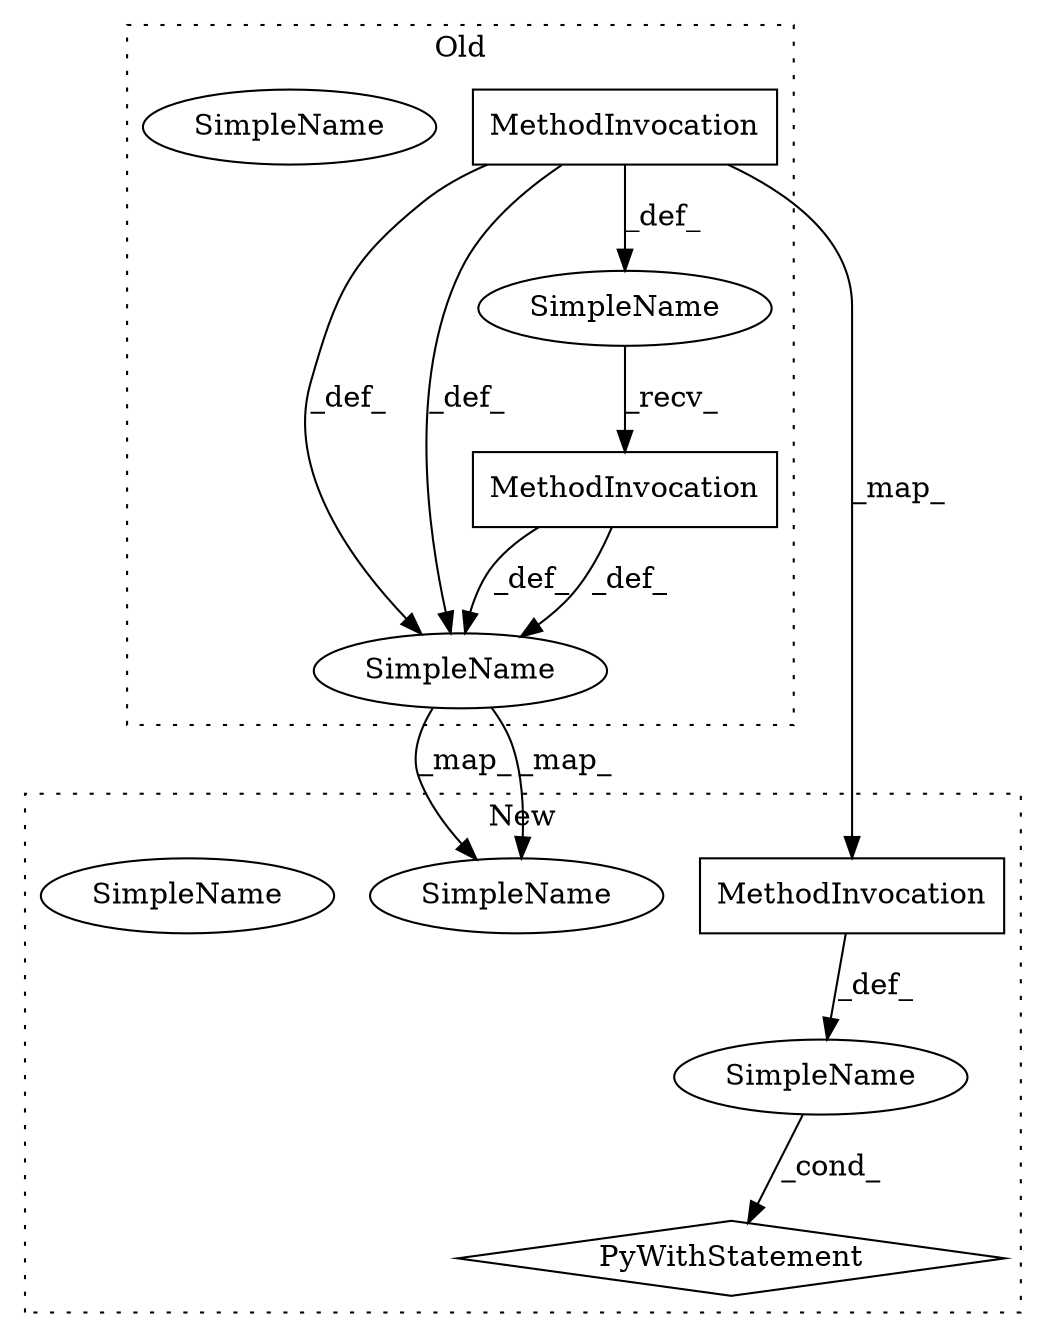 digraph G {
subgraph cluster0 {
2 [label="MethodInvocation" a="32" s="3982" l="6" shape="box"];
3 [label="MethodInvocation" a="32" s="3963,3980" l="5,1" shape="box"];
5 [label="SimpleName" a="42" s="3910" l="13" shape="ellipse"];
6 [label="SimpleName" a="42" s="3910" l="13" shape="ellipse"];
7 [label="SimpleName" a="42" s="" l="" shape="ellipse"];
label = "Old";
style="dotted";
}
subgraph cluster1 {
1 [label="MethodInvocation" a="32" s="4143,4160" l="5,1" shape="box"];
4 [label="SimpleName" a="42" s="" l="" shape="ellipse"];
8 [label="SimpleName" a="42" s="4040" l="13" shape="ellipse"];
9 [label="SimpleName" a="42" s="4040" l="13" shape="ellipse"];
10 [label="PyWithStatement" a="104" s="4133,4161" l="10,2" shape="diamond"];
label = "New";
style="dotted";
}
1 -> 4 [label="_def_"];
2 -> 6 [label="_def_"];
2 -> 6 [label="_def_"];
3 -> 7 [label="_def_"];
3 -> 6 [label="_def_"];
3 -> 1 [label="_map_"];
3 -> 6 [label="_def_"];
4 -> 10 [label="_cond_"];
6 -> 8 [label="_map_"];
6 -> 8 [label="_map_"];
7 -> 2 [label="_recv_"];
}